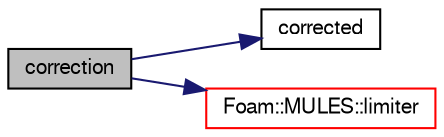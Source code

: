 digraph "correction"
{
  bgcolor="transparent";
  edge [fontname="FreeSans",fontsize="10",labelfontname="FreeSans",labelfontsize="10"];
  node [fontname="FreeSans",fontsize="10",shape=record];
  rankdir="LR";
  Node1 [label="correction",height=0.2,width=0.4,color="black", fillcolor="grey75", style="filled" fontcolor="black"];
  Node1 -> Node2 [color="midnightblue",fontsize="10",style="solid",fontname="FreeSans"];
  Node2 [label="corrected",height=0.2,width=0.4,color="black",URL="$a01286.html#a38c3af2f484a71e2cedacc747beafdfc",tooltip="Return true if this scheme uses an explicit correction. "];
  Node1 -> Node3 [color="midnightblue",fontsize="10",style="solid",fontname="FreeSans"];
  Node3 [label="Foam::MULES::limiter",height=0.2,width=0.4,color="red",URL="$a10293.html#ae90eb6b771613f9ffe9bbe814bc2d479"];
}
